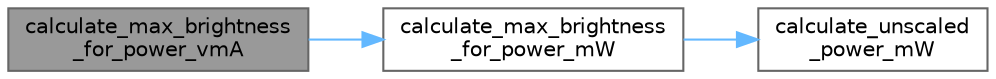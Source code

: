 digraph "calculate_max_brightness_for_power_vmA"
{
 // LATEX_PDF_SIZE
  bgcolor="transparent";
  edge [fontname=Helvetica,fontsize=10,labelfontname=Helvetica,labelfontsize=10];
  node [fontname=Helvetica,fontsize=10,shape=box,height=0.2,width=0.4];
  rankdir="LR";
  Node1 [id="Node000001",label="calculate_max_brightness\l_for_power_vmA",height=0.2,width=0.4,color="gray40", fillcolor="grey60", style="filled", fontcolor="black",tooltip="Determines the highest brightness level you can use and still stay under the specified power budget f..."];
  Node1 -> Node2 [id="edge1_Node000001_Node000002",color="steelblue1",style="solid",tooltip=" "];
  Node2 [id="Node000002",label="calculate_max_brightness\l_for_power_mW",height=0.2,width=0.4,color="grey40", fillcolor="white", style="filled",URL="$d3/d1d/group___power.html#gafff15ebb8adee6a6c76fd46eb980397c",tooltip="Determines the highest brightness level you can use and still stay under the specified power budget f..."];
  Node2 -> Node3 [id="edge2_Node000002_Node000003",color="steelblue1",style="solid",tooltip=" "];
  Node3 [id="Node000003",label="calculate_unscaled\l_power_mW",height=0.2,width=0.4,color="grey40", fillcolor="white", style="filled",URL="$d3/d1d/group___power.html#ga594568be6aba941c635193a6d46f715e",tooltip="Determines how many milliwatts the current LED data would draw at max brightness (255)"];
}
